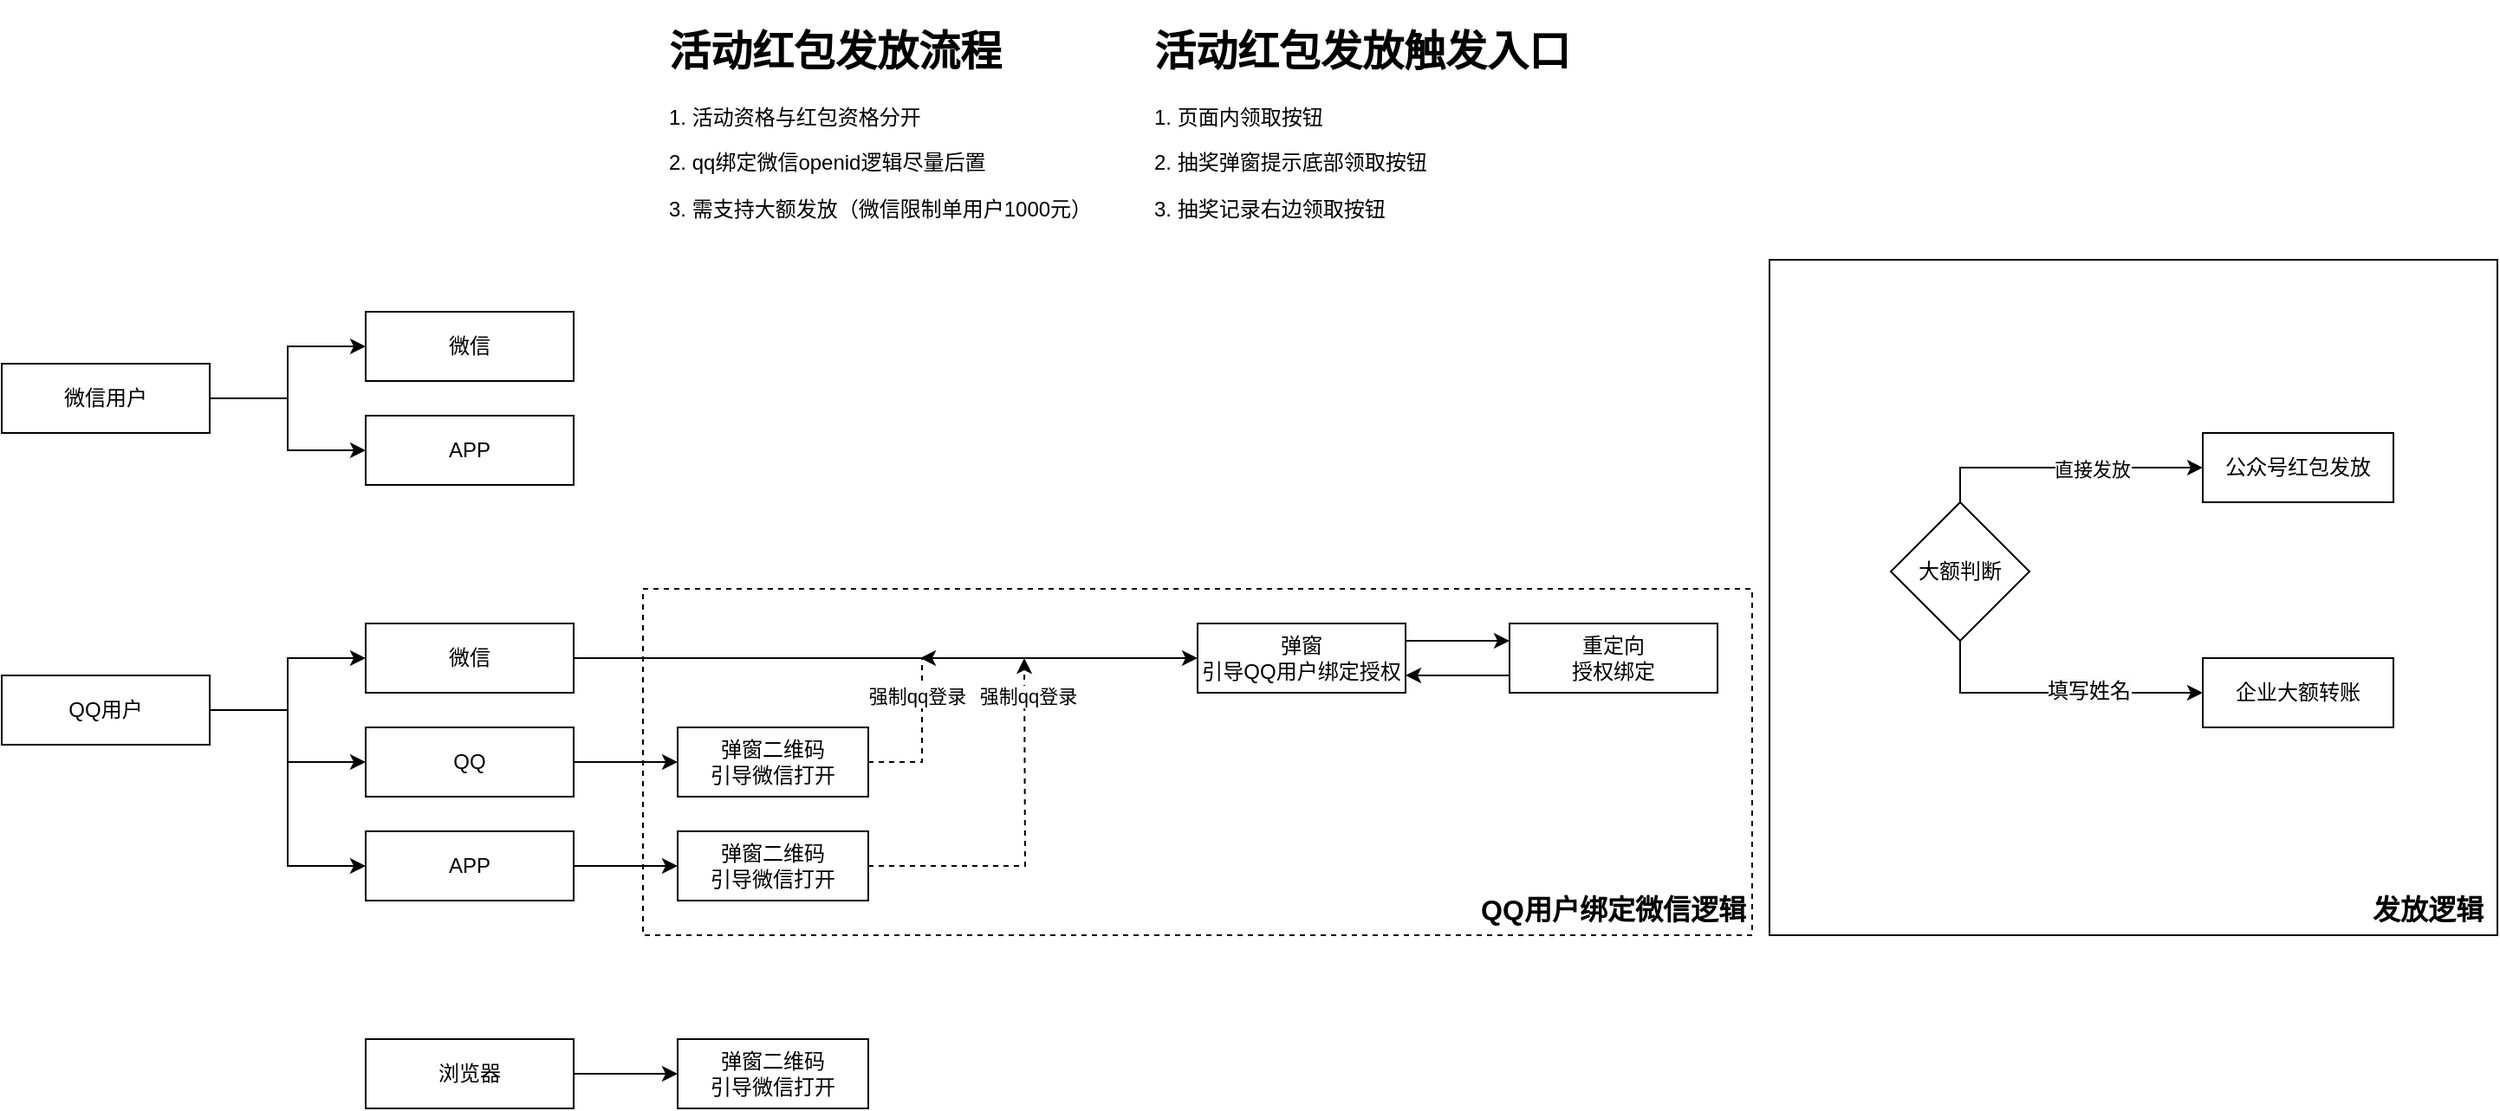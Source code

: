 <mxfile version="22.0.8" type="github">
  <diagram name="第 1 页" id="TKL4cwQws0rQZmdpnuPt">
    <mxGraphModel dx="1434" dy="780" grid="1" gridSize="10" guides="1" tooltips="1" connect="1" arrows="1" fold="1" page="1" pageScale="1" pageWidth="827" pageHeight="1169" math="0" shadow="0">
      <root>
        <mxCell id="0" />
        <mxCell id="1" parent="0" />
        <mxCell id="4Zqahy0WSSekfARUYXS8-62" value="" style="rounded=0;whiteSpace=wrap;html=1;" vertex="1" parent="1">
          <mxGeometry x="1150" y="180" width="420" height="390" as="geometry" />
        </mxCell>
        <mxCell id="4Zqahy0WSSekfARUYXS8-51" value="" style="rounded=0;whiteSpace=wrap;html=1;dashed=1;" vertex="1" parent="1">
          <mxGeometry x="500" y="370" width="640" height="200" as="geometry" />
        </mxCell>
        <mxCell id="4Zqahy0WSSekfARUYXS8-9" style="edgeStyle=orthogonalEdgeStyle;rounded=0;orthogonalLoop=1;jettySize=auto;html=1;exitX=1;exitY=0.5;exitDx=0;exitDy=0;entryX=0;entryY=0.5;entryDx=0;entryDy=0;" edge="1" parent="1" source="4Zqahy0WSSekfARUYXS8-1" target="4Zqahy0WSSekfARUYXS8-4">
          <mxGeometry relative="1" as="geometry" />
        </mxCell>
        <mxCell id="4Zqahy0WSSekfARUYXS8-10" style="edgeStyle=orthogonalEdgeStyle;rounded=0;orthogonalLoop=1;jettySize=auto;html=1;exitX=1;exitY=0.5;exitDx=0;exitDy=0;entryX=0;entryY=0.5;entryDx=0;entryDy=0;" edge="1" parent="1" source="4Zqahy0WSSekfARUYXS8-1" target="4Zqahy0WSSekfARUYXS8-5">
          <mxGeometry relative="1" as="geometry" />
        </mxCell>
        <mxCell id="4Zqahy0WSSekfARUYXS8-1" value="微信用户" style="rounded=0;whiteSpace=wrap;html=1;" vertex="1" parent="1">
          <mxGeometry x="130" y="240" width="120" height="40" as="geometry" />
        </mxCell>
        <mxCell id="4Zqahy0WSSekfARUYXS8-11" style="edgeStyle=orthogonalEdgeStyle;rounded=0;orthogonalLoop=1;jettySize=auto;html=1;exitX=1;exitY=0.5;exitDx=0;exitDy=0;entryX=0;entryY=0.5;entryDx=0;entryDy=0;" edge="1" parent="1" source="4Zqahy0WSSekfARUYXS8-2" target="4Zqahy0WSSekfARUYXS8-6">
          <mxGeometry relative="1" as="geometry" />
        </mxCell>
        <mxCell id="4Zqahy0WSSekfARUYXS8-12" style="edgeStyle=orthogonalEdgeStyle;rounded=0;orthogonalLoop=1;jettySize=auto;html=1;exitX=1;exitY=0.5;exitDx=0;exitDy=0;" edge="1" parent="1" source="4Zqahy0WSSekfARUYXS8-2" target="4Zqahy0WSSekfARUYXS8-8">
          <mxGeometry relative="1" as="geometry" />
        </mxCell>
        <mxCell id="4Zqahy0WSSekfARUYXS8-13" style="edgeStyle=orthogonalEdgeStyle;rounded=0;orthogonalLoop=1;jettySize=auto;html=1;exitX=1;exitY=0.5;exitDx=0;exitDy=0;entryX=0;entryY=0.5;entryDx=0;entryDy=0;" edge="1" parent="1" source="4Zqahy0WSSekfARUYXS8-2" target="4Zqahy0WSSekfARUYXS8-7">
          <mxGeometry relative="1" as="geometry" />
        </mxCell>
        <mxCell id="4Zqahy0WSSekfARUYXS8-2" value="QQ用户" style="rounded=0;whiteSpace=wrap;html=1;" vertex="1" parent="1">
          <mxGeometry x="130" y="420" width="120" height="40" as="geometry" />
        </mxCell>
        <mxCell id="4Zqahy0WSSekfARUYXS8-27" style="edgeStyle=orthogonalEdgeStyle;rounded=0;orthogonalLoop=1;jettySize=auto;html=1;exitX=1;exitY=0.5;exitDx=0;exitDy=0;" edge="1" parent="1" source="4Zqahy0WSSekfARUYXS8-3" target="4Zqahy0WSSekfARUYXS8-24">
          <mxGeometry relative="1" as="geometry" />
        </mxCell>
        <mxCell id="4Zqahy0WSSekfARUYXS8-3" value="浏览器" style="rounded=0;whiteSpace=wrap;html=1;" vertex="1" parent="1">
          <mxGeometry x="340" y="630" width="120" height="40" as="geometry" />
        </mxCell>
        <mxCell id="4Zqahy0WSSekfARUYXS8-4" value="微信" style="rounded=0;whiteSpace=wrap;html=1;" vertex="1" parent="1">
          <mxGeometry x="340" y="210" width="120" height="40" as="geometry" />
        </mxCell>
        <mxCell id="4Zqahy0WSSekfARUYXS8-5" value="APP" style="rounded=0;whiteSpace=wrap;html=1;" vertex="1" parent="1">
          <mxGeometry x="340" y="270" width="120" height="40" as="geometry" />
        </mxCell>
        <mxCell id="4Zqahy0WSSekfARUYXS8-22" style="edgeStyle=orthogonalEdgeStyle;rounded=0;orthogonalLoop=1;jettySize=auto;html=1;exitX=1;exitY=0.5;exitDx=0;exitDy=0;" edge="1" parent="1" source="4Zqahy0WSSekfARUYXS8-6" target="4Zqahy0WSSekfARUYXS8-18">
          <mxGeometry relative="1" as="geometry" />
        </mxCell>
        <mxCell id="4Zqahy0WSSekfARUYXS8-6" value="微信" style="rounded=0;whiteSpace=wrap;html=1;" vertex="1" parent="1">
          <mxGeometry x="340" y="390" width="120" height="40" as="geometry" />
        </mxCell>
        <mxCell id="4Zqahy0WSSekfARUYXS8-32" style="edgeStyle=orthogonalEdgeStyle;rounded=0;orthogonalLoop=1;jettySize=auto;html=1;exitX=1;exitY=0.5;exitDx=0;exitDy=0;" edge="1" parent="1" source="4Zqahy0WSSekfARUYXS8-7" target="4Zqahy0WSSekfARUYXS8-31">
          <mxGeometry relative="1" as="geometry" />
        </mxCell>
        <mxCell id="4Zqahy0WSSekfARUYXS8-7" value="APP" style="rounded=0;whiteSpace=wrap;html=1;" vertex="1" parent="1">
          <mxGeometry x="340" y="510" width="120" height="40" as="geometry" />
        </mxCell>
        <mxCell id="4Zqahy0WSSekfARUYXS8-30" style="edgeStyle=orthogonalEdgeStyle;rounded=0;orthogonalLoop=1;jettySize=auto;html=1;exitX=1;exitY=0.5;exitDx=0;exitDy=0;" edge="1" parent="1" source="4Zqahy0WSSekfARUYXS8-8" target="4Zqahy0WSSekfARUYXS8-26">
          <mxGeometry relative="1" as="geometry" />
        </mxCell>
        <mxCell id="4Zqahy0WSSekfARUYXS8-8" value="QQ" style="rounded=0;whiteSpace=wrap;html=1;" vertex="1" parent="1">
          <mxGeometry x="340" y="450" width="120" height="40" as="geometry" />
        </mxCell>
        <mxCell id="4Zqahy0WSSekfARUYXS8-18" value="弹窗&lt;br&gt;引导QQ用户绑定授权" style="rounded=0;whiteSpace=wrap;html=1;" vertex="1" parent="1">
          <mxGeometry x="820" y="390" width="120" height="40" as="geometry" />
        </mxCell>
        <mxCell id="4Zqahy0WSSekfARUYXS8-21" style="edgeStyle=orthogonalEdgeStyle;rounded=0;orthogonalLoop=1;jettySize=auto;html=1;exitX=0;exitY=0.75;exitDx=0;exitDy=0;entryX=1;entryY=0.75;entryDx=0;entryDy=0;" edge="1" parent="1" source="4Zqahy0WSSekfARUYXS8-19" target="4Zqahy0WSSekfARUYXS8-18">
          <mxGeometry relative="1" as="geometry" />
        </mxCell>
        <mxCell id="4Zqahy0WSSekfARUYXS8-19" value="重定向&lt;br&gt;授权绑定" style="rounded=0;whiteSpace=wrap;html=1;" vertex="1" parent="1">
          <mxGeometry x="1000" y="390" width="120" height="40" as="geometry" />
        </mxCell>
        <mxCell id="4Zqahy0WSSekfARUYXS8-20" style="edgeStyle=orthogonalEdgeStyle;rounded=0;orthogonalLoop=1;jettySize=auto;html=1;exitX=1;exitY=0.25;exitDx=0;exitDy=0;entryX=0;entryY=0.25;entryDx=0;entryDy=0;" edge="1" parent="1" source="4Zqahy0WSSekfARUYXS8-18" target="4Zqahy0WSSekfARUYXS8-19">
          <mxGeometry relative="1" as="geometry" />
        </mxCell>
        <mxCell id="4Zqahy0WSSekfARUYXS8-24" value="弹窗二维码&lt;br&gt;引导微信打开" style="rounded=0;whiteSpace=wrap;html=1;" vertex="1" parent="1">
          <mxGeometry x="520" y="630" width="110" height="40" as="geometry" />
        </mxCell>
        <mxCell id="4Zqahy0WSSekfARUYXS8-37" style="edgeStyle=orthogonalEdgeStyle;rounded=0;orthogonalLoop=1;jettySize=auto;html=1;exitX=1;exitY=0.5;exitDx=0;exitDy=0;dashed=1;" edge="1" parent="1" source="4Zqahy0WSSekfARUYXS8-26">
          <mxGeometry relative="1" as="geometry">
            <mxPoint x="660" y="410" as="targetPoint" />
            <Array as="points">
              <mxPoint x="661" y="470" />
            </Array>
          </mxGeometry>
        </mxCell>
        <mxCell id="4Zqahy0WSSekfARUYXS8-39" value="强制qq登录" style="edgeLabel;html=1;align=center;verticalAlign=middle;resizable=0;points=[];" vertex="1" connectable="0" parent="4Zqahy0WSSekfARUYXS8-37">
          <mxGeometry x="0.536" y="-1" relative="1" as="geometry">
            <mxPoint x="-4" y="1" as="offset" />
          </mxGeometry>
        </mxCell>
        <mxCell id="4Zqahy0WSSekfARUYXS8-26" value="弹窗二维码&lt;br&gt;引导微信打开" style="rounded=0;whiteSpace=wrap;html=1;" vertex="1" parent="1">
          <mxGeometry x="520" y="450" width="110" height="40" as="geometry" />
        </mxCell>
        <mxCell id="4Zqahy0WSSekfARUYXS8-36" style="edgeStyle=orthogonalEdgeStyle;rounded=0;orthogonalLoop=1;jettySize=auto;html=1;exitX=1;exitY=0.5;exitDx=0;exitDy=0;dashed=1;" edge="1" parent="1" source="4Zqahy0WSSekfARUYXS8-31">
          <mxGeometry relative="1" as="geometry">
            <mxPoint x="720" y="410" as="targetPoint" />
          </mxGeometry>
        </mxCell>
        <mxCell id="4Zqahy0WSSekfARUYXS8-41" value="强制qq登录" style="edgeLabel;html=1;align=center;verticalAlign=middle;resizable=0;points=[];" vertex="1" connectable="0" parent="4Zqahy0WSSekfARUYXS8-36">
          <mxGeometry x="0.79" relative="1" as="geometry">
            <mxPoint x="2" as="offset" />
          </mxGeometry>
        </mxCell>
        <mxCell id="4Zqahy0WSSekfARUYXS8-31" value="弹窗二维码&lt;br&gt;引导微信打开" style="rounded=0;whiteSpace=wrap;html=1;" vertex="1" parent="1">
          <mxGeometry x="520" y="510" width="110" height="40" as="geometry" />
        </mxCell>
        <mxCell id="4Zqahy0WSSekfARUYXS8-47" value="&lt;h1&gt;活动红包发放流程&lt;/h1&gt;&lt;p&gt;1. 活动资格与红包资格分开&lt;/p&gt;&lt;p&gt;2. qq绑定微信openid逻辑尽量后置&lt;/p&gt;&lt;p&gt;3. 需支持大额发放（微信限制单用户1000元）&lt;/p&gt;" style="text;html=1;strokeColor=none;fillColor=none;spacing=5;spacingTop=-20;whiteSpace=wrap;overflow=hidden;rounded=0;" vertex="1" parent="1">
          <mxGeometry x="510" y="40" width="260" height="120" as="geometry" />
        </mxCell>
        <mxCell id="4Zqahy0WSSekfARUYXS8-49" value="&lt;h1&gt;活动红包发放触发入口&lt;/h1&gt;&lt;p&gt;1. 页面内领取按钮&lt;/p&gt;&lt;p&gt;2. 抽奖弹窗提示底部领取按钮&lt;/p&gt;&lt;p&gt;3. 抽奖记录右边领取按钮&lt;/p&gt;" style="text;html=1;strokeColor=none;fillColor=none;spacing=5;spacingTop=-20;whiteSpace=wrap;overflow=hidden;rounded=0;" vertex="1" parent="1">
          <mxGeometry x="790" y="40" width="260" height="120" as="geometry" />
        </mxCell>
        <mxCell id="4Zqahy0WSSekfARUYXS8-52" value="QQ用户绑定微信逻辑" style="text;html=1;strokeColor=none;fillColor=none;align=center;verticalAlign=middle;whiteSpace=wrap;rounded=0;fontSize=16;fontStyle=1" vertex="1" parent="1">
          <mxGeometry x="980" y="540" width="160" height="30" as="geometry" />
        </mxCell>
        <mxCell id="4Zqahy0WSSekfARUYXS8-53" value="公众号红包发放" style="rounded=0;whiteSpace=wrap;html=1;" vertex="1" parent="1">
          <mxGeometry x="1400" y="280" width="110" height="40" as="geometry" />
        </mxCell>
        <mxCell id="4Zqahy0WSSekfARUYXS8-56" value="企业大额转账" style="rounded=0;whiteSpace=wrap;html=1;" vertex="1" parent="1">
          <mxGeometry x="1400" y="410" width="110" height="40" as="geometry" />
        </mxCell>
        <mxCell id="4Zqahy0WSSekfARUYXS8-64" style="edgeStyle=orthogonalEdgeStyle;rounded=0;orthogonalLoop=1;jettySize=auto;html=1;exitX=0.5;exitY=0;exitDx=0;exitDy=0;entryX=0;entryY=0.5;entryDx=0;entryDy=0;" edge="1" parent="1" source="4Zqahy0WSSekfARUYXS8-63" target="4Zqahy0WSSekfARUYXS8-53">
          <mxGeometry relative="1" as="geometry" />
        </mxCell>
        <mxCell id="4Zqahy0WSSekfARUYXS8-65" value="直接发放" style="edgeLabel;html=1;align=center;verticalAlign=middle;resizable=0;points=[];" vertex="1" connectable="0" parent="4Zqahy0WSSekfARUYXS8-64">
          <mxGeometry x="0.197" y="-1" relative="1" as="geometry">
            <mxPoint as="offset" />
          </mxGeometry>
        </mxCell>
        <mxCell id="4Zqahy0WSSekfARUYXS8-66" style="edgeStyle=orthogonalEdgeStyle;rounded=0;orthogonalLoop=1;jettySize=auto;html=1;exitX=0.5;exitY=1;exitDx=0;exitDy=0;entryX=0;entryY=0.5;entryDx=0;entryDy=0;" edge="1" parent="1" source="4Zqahy0WSSekfARUYXS8-63" target="4Zqahy0WSSekfARUYXS8-56">
          <mxGeometry relative="1" as="geometry" />
        </mxCell>
        <mxCell id="4Zqahy0WSSekfARUYXS8-67" value="&lt;span style=&quot;font-size: 12px; background-color: rgb(251, 251, 251);&quot;&gt;填写姓名&lt;/span&gt;" style="edgeLabel;html=1;align=center;verticalAlign=middle;resizable=0;points=[];" vertex="1" connectable="0" parent="4Zqahy0WSSekfARUYXS8-66">
          <mxGeometry x="0.106" y="2" relative="1" as="geometry">
            <mxPoint x="10" y="1" as="offset" />
          </mxGeometry>
        </mxCell>
        <mxCell id="4Zqahy0WSSekfARUYXS8-63" value="大额判断" style="rhombus;whiteSpace=wrap;html=1;" vertex="1" parent="1">
          <mxGeometry x="1220" y="320" width="80" height="80" as="geometry" />
        </mxCell>
        <mxCell id="4Zqahy0WSSekfARUYXS8-68" value="发放逻辑" style="text;html=1;strokeColor=none;fillColor=none;align=center;verticalAlign=middle;whiteSpace=wrap;rounded=0;fontSize=16;fontStyle=1" vertex="1" parent="1">
          <mxGeometry x="1490" y="540" width="80" height="30" as="geometry" />
        </mxCell>
      </root>
    </mxGraphModel>
  </diagram>
</mxfile>

